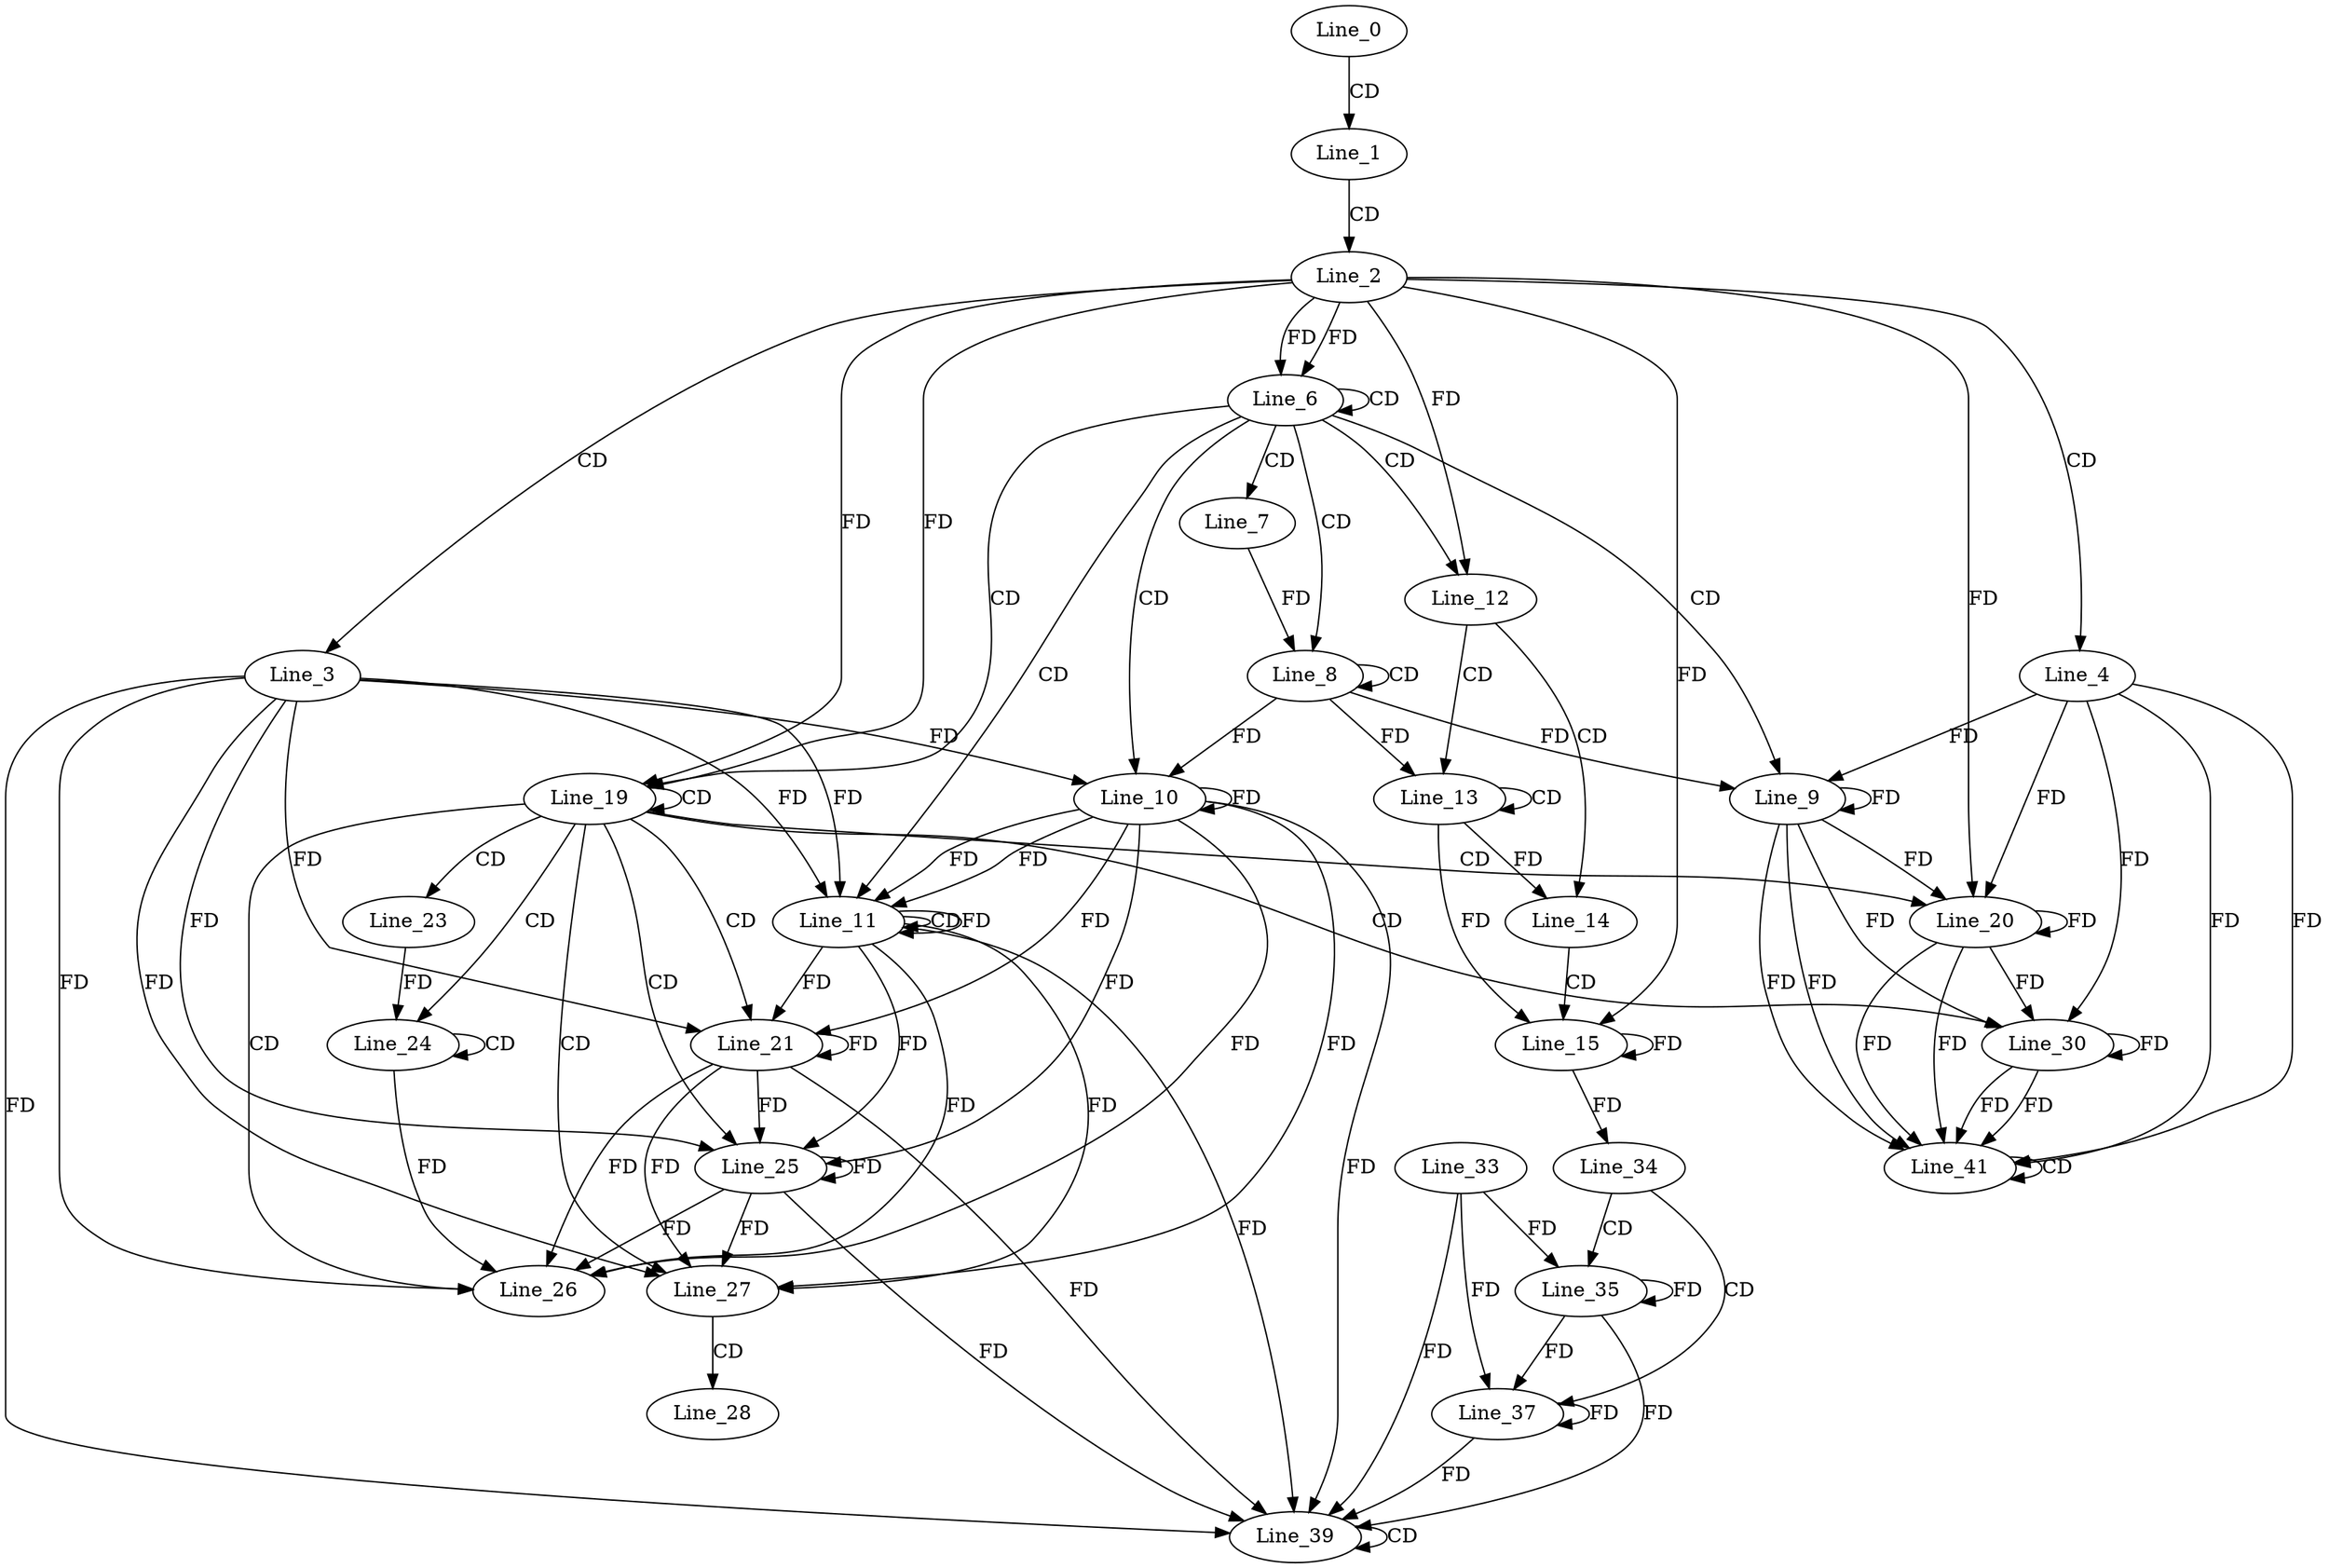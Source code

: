 digraph G {
  Line_0;
  Line_1;
  Line_2;
  Line_3;
  Line_4;
  Line_6;
  Line_6;
  Line_7;
  Line_8;
  Line_8;
  Line_9;
  Line_9;
  Line_10;
  Line_10;
  Line_11;
  Line_11;
  Line_12;
  Line_13;
  Line_13;
  Line_14;
  Line_15;
  Line_15;
  Line_19;
  Line_19;
  Line_20;
  Line_20;
  Line_21;
  Line_23;
  Line_24;
  Line_24;
  Line_25;
  Line_26;
  Line_27;
  Line_28;
  Line_30;
  Line_34;
  Line_35;
  Line_33;
  Line_37;
  Line_39;
  Line_39;
  Line_41;
  Line_41;
  Line_0 -> Line_1 [ label="CD" ];
  Line_1 -> Line_2 [ label="CD" ];
  Line_2 -> Line_3 [ label="CD" ];
  Line_2 -> Line_4 [ label="CD" ];
  Line_2 -> Line_6 [ label="FD" ];
  Line_6 -> Line_6 [ label="CD" ];
  Line_2 -> Line_6 [ label="FD" ];
  Line_6 -> Line_7 [ label="CD" ];
  Line_6 -> Line_8 [ label="CD" ];
  Line_8 -> Line_8 [ label="CD" ];
  Line_7 -> Line_8 [ label="FD" ];
  Line_6 -> Line_9 [ label="CD" ];
  Line_4 -> Line_9 [ label="FD" ];
  Line_9 -> Line_9 [ label="FD" ];
  Line_8 -> Line_9 [ label="FD" ];
  Line_6 -> Line_10 [ label="CD" ];
  Line_3 -> Line_10 [ label="FD" ];
  Line_10 -> Line_10 [ label="FD" ];
  Line_8 -> Line_10 [ label="FD" ];
  Line_6 -> Line_11 [ label="CD" ];
  Line_3 -> Line_11 [ label="FD" ];
  Line_10 -> Line_11 [ label="FD" ];
  Line_11 -> Line_11 [ label="CD" ];
  Line_3 -> Line_11 [ label="FD" ];
  Line_10 -> Line_11 [ label="FD" ];
  Line_11 -> Line_11 [ label="FD" ];
  Line_6 -> Line_12 [ label="CD" ];
  Line_2 -> Line_12 [ label="FD" ];
  Line_12 -> Line_13 [ label="CD" ];
  Line_13 -> Line_13 [ label="CD" ];
  Line_8 -> Line_13 [ label="FD" ];
  Line_12 -> Line_14 [ label="CD" ];
  Line_13 -> Line_14 [ label="FD" ];
  Line_14 -> Line_15 [ label="CD" ];
  Line_2 -> Line_15 [ label="FD" ];
  Line_15 -> Line_15 [ label="FD" ];
  Line_13 -> Line_15 [ label="FD" ];
  Line_6 -> Line_19 [ label="CD" ];
  Line_2 -> Line_19 [ label="FD" ];
  Line_19 -> Line_19 [ label="CD" ];
  Line_2 -> Line_19 [ label="FD" ];
  Line_19 -> Line_20 [ label="CD" ];
  Line_4 -> Line_20 [ label="FD" ];
  Line_9 -> Line_20 [ label="FD" ];
  Line_20 -> Line_20 [ label="FD" ];
  Line_2 -> Line_20 [ label="FD" ];
  Line_19 -> Line_21 [ label="CD" ];
  Line_3 -> Line_21 [ label="FD" ];
  Line_10 -> Line_21 [ label="FD" ];
  Line_11 -> Line_21 [ label="FD" ];
  Line_21 -> Line_21 [ label="FD" ];
  Line_19 -> Line_23 [ label="CD" ];
  Line_19 -> Line_24 [ label="CD" ];
  Line_24 -> Line_24 [ label="CD" ];
  Line_23 -> Line_24 [ label="FD" ];
  Line_19 -> Line_25 [ label="CD" ];
  Line_3 -> Line_25 [ label="FD" ];
  Line_10 -> Line_25 [ label="FD" ];
  Line_11 -> Line_25 [ label="FD" ];
  Line_21 -> Line_25 [ label="FD" ];
  Line_25 -> Line_25 [ label="FD" ];
  Line_19 -> Line_26 [ label="CD" ];
  Line_3 -> Line_26 [ label="FD" ];
  Line_10 -> Line_26 [ label="FD" ];
  Line_11 -> Line_26 [ label="FD" ];
  Line_21 -> Line_26 [ label="FD" ];
  Line_25 -> Line_26 [ label="FD" ];
  Line_24 -> Line_26 [ label="FD" ];
  Line_19 -> Line_27 [ label="CD" ];
  Line_3 -> Line_27 [ label="FD" ];
  Line_10 -> Line_27 [ label="FD" ];
  Line_11 -> Line_27 [ label="FD" ];
  Line_21 -> Line_27 [ label="FD" ];
  Line_25 -> Line_27 [ label="FD" ];
  Line_27 -> Line_28 [ label="CD" ];
  Line_19 -> Line_30 [ label="CD" ];
  Line_4 -> Line_30 [ label="FD" ];
  Line_9 -> Line_30 [ label="FD" ];
  Line_20 -> Line_30 [ label="FD" ];
  Line_30 -> Line_30 [ label="FD" ];
  Line_15 -> Line_34 [ label="FD" ];
  Line_34 -> Line_35 [ label="CD" ];
  Line_33 -> Line_35 [ label="FD" ];
  Line_35 -> Line_35 [ label="FD" ];
  Line_34 -> Line_37 [ label="CD" ];
  Line_33 -> Line_37 [ label="FD" ];
  Line_35 -> Line_37 [ label="FD" ];
  Line_37 -> Line_37 [ label="FD" ];
  Line_39 -> Line_39 [ label="CD" ];
  Line_33 -> Line_39 [ label="FD" ];
  Line_35 -> Line_39 [ label="FD" ];
  Line_37 -> Line_39 [ label="FD" ];
  Line_3 -> Line_39 [ label="FD" ];
  Line_10 -> Line_39 [ label="FD" ];
  Line_11 -> Line_39 [ label="FD" ];
  Line_21 -> Line_39 [ label="FD" ];
  Line_25 -> Line_39 [ label="FD" ];
  Line_4 -> Line_41 [ label="FD" ];
  Line_9 -> Line_41 [ label="FD" ];
  Line_20 -> Line_41 [ label="FD" ];
  Line_30 -> Line_41 [ label="FD" ];
  Line_41 -> Line_41 [ label="CD" ];
  Line_4 -> Line_41 [ label="FD" ];
  Line_9 -> Line_41 [ label="FD" ];
  Line_20 -> Line_41 [ label="FD" ];
  Line_30 -> Line_41 [ label="FD" ];
}
